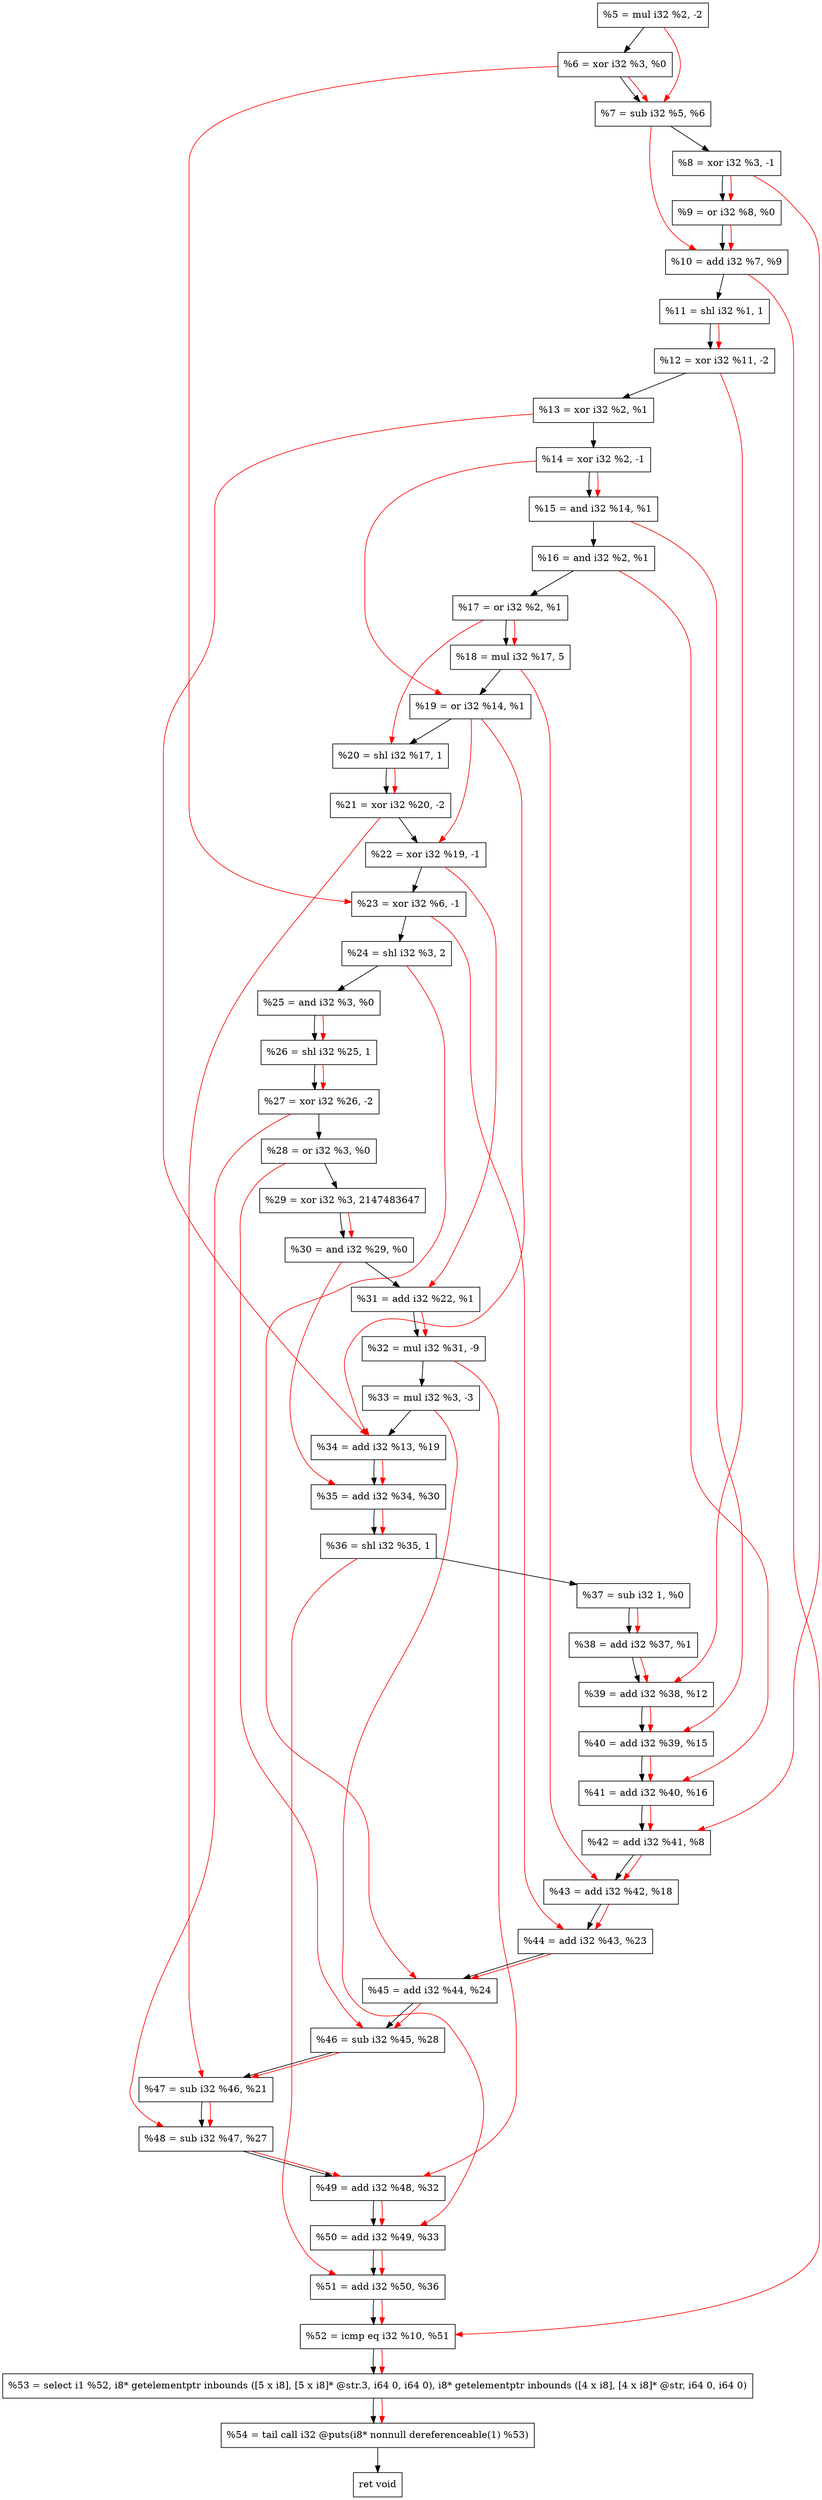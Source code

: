 digraph "DFG for'crackme' function" {
	Node0x11c7d70[shape=record, label="  %5 = mul i32 %2, -2"];
	Node0x11c7de0[shape=record, label="  %6 = xor i32 %3, %0"];
	Node0x11c7e50[shape=record, label="  %7 = sub i32 %5, %6"];
	Node0x11c7ef0[shape=record, label="  %8 = xor i32 %3, -1"];
	Node0x11c7f60[shape=record, label="  %9 = or i32 %8, %0"];
	Node0x11c7fd0[shape=record, label="  %10 = add i32 %7, %9"];
	Node0x11c8070[shape=record, label="  %11 = shl i32 %1, 1"];
	Node0x11c80e0[shape=record, label="  %12 = xor i32 %11, -2"];
	Node0x11c8150[shape=record, label="  %13 = xor i32 %2, %1"];
	Node0x11c81c0[shape=record, label="  %14 = xor i32 %2, -1"];
	Node0x11c8230[shape=record, label="  %15 = and i32 %14, %1"];
	Node0x11c82a0[shape=record, label="  %16 = and i32 %2, %1"];
	Node0x11c8310[shape=record, label="  %17 = or i32 %2, %1"];
	Node0x11c83b0[shape=record, label="  %18 = mul i32 %17, 5"];
	Node0x11c8420[shape=record, label="  %19 = or i32 %14, %1"];
	Node0x11c8490[shape=record, label="  %20 = shl i32 %17, 1"];
	Node0x11c8500[shape=record, label="  %21 = xor i32 %20, -2"];
	Node0x11c8570[shape=record, label="  %22 = xor i32 %19, -1"];
	Node0x11c85e0[shape=record, label="  %23 = xor i32 %6, -1"];
	Node0x11c8680[shape=record, label="  %24 = shl i32 %3, 2"];
	Node0x11c86f0[shape=record, label="  %25 = and i32 %3, %0"];
	Node0x11c8760[shape=record, label="  %26 = shl i32 %25, 1"];
	Node0x11c87d0[shape=record, label="  %27 = xor i32 %26, -2"];
	Node0x11c8840[shape=record, label="  %28 = or i32 %3, %0"];
	Node0x11c88e0[shape=record, label="  %29 = xor i32 %3, 2147483647"];
	Node0x11c8950[shape=record, label="  %30 = and i32 %29, %0"];
	Node0x11c89c0[shape=record, label="  %31 = add i32 %22, %1"];
	Node0x11c8a60[shape=record, label="  %32 = mul i32 %31, -9"];
	Node0x11c8d10[shape=record, label="  %33 = mul i32 %3, -3"];
	Node0x11c8d80[shape=record, label="  %34 = add i32 %13, %19"];
	Node0x11c8df0[shape=record, label="  %35 = add i32 %34, %30"];
	Node0x11c8e60[shape=record, label="  %36 = shl i32 %35, 1"];
	Node0x11c8ed0[shape=record, label="  %37 = sub i32 1, %0"];
	Node0x11c8f40[shape=record, label="  %38 = add i32 %37, %1"];
	Node0x11c8fb0[shape=record, label="  %39 = add i32 %38, %12"];
	Node0x11c9020[shape=record, label="  %40 = add i32 %39, %15"];
	Node0x11c9090[shape=record, label="  %41 = add i32 %40, %16"];
	Node0x11c9100[shape=record, label="  %42 = add i32 %41, %8"];
	Node0x11c9170[shape=record, label="  %43 = add i32 %42, %18"];
	Node0x11c91e0[shape=record, label="  %44 = add i32 %43, %23"];
	Node0x11c9250[shape=record, label="  %45 = add i32 %44, %24"];
	Node0x11c92c0[shape=record, label="  %46 = sub i32 %45, %28"];
	Node0x11c9330[shape=record, label="  %47 = sub i32 %46, %21"];
	Node0x11c93a0[shape=record, label="  %48 = sub i32 %47, %27"];
	Node0x11c9410[shape=record, label="  %49 = add i32 %48, %32"];
	Node0x11c9480[shape=record, label="  %50 = add i32 %49, %33"];
	Node0x11c94f0[shape=record, label="  %51 = add i32 %50, %36"];
	Node0x11c9560[shape=record, label="  %52 = icmp eq i32 %10, %51"];
	Node0x1168268[shape=record, label="  %53 = select i1 %52, i8* getelementptr inbounds ([5 x i8], [5 x i8]* @str.3, i64 0, i64 0), i8* getelementptr inbounds ([4 x i8], [4 x i8]* @str, i64 0, i64 0)"];
	Node0x11c9a00[shape=record, label="  %54 = tail call i32 @puts(i8* nonnull dereferenceable(1) %53)"];
	Node0x11c9a50[shape=record, label="  ret void"];
	Node0x11c7d70 -> Node0x11c7de0;
	Node0x11c7de0 -> Node0x11c7e50;
	Node0x11c7e50 -> Node0x11c7ef0;
	Node0x11c7ef0 -> Node0x11c7f60;
	Node0x11c7f60 -> Node0x11c7fd0;
	Node0x11c7fd0 -> Node0x11c8070;
	Node0x11c8070 -> Node0x11c80e0;
	Node0x11c80e0 -> Node0x11c8150;
	Node0x11c8150 -> Node0x11c81c0;
	Node0x11c81c0 -> Node0x11c8230;
	Node0x11c8230 -> Node0x11c82a0;
	Node0x11c82a0 -> Node0x11c8310;
	Node0x11c8310 -> Node0x11c83b0;
	Node0x11c83b0 -> Node0x11c8420;
	Node0x11c8420 -> Node0x11c8490;
	Node0x11c8490 -> Node0x11c8500;
	Node0x11c8500 -> Node0x11c8570;
	Node0x11c8570 -> Node0x11c85e0;
	Node0x11c85e0 -> Node0x11c8680;
	Node0x11c8680 -> Node0x11c86f0;
	Node0x11c86f0 -> Node0x11c8760;
	Node0x11c8760 -> Node0x11c87d0;
	Node0x11c87d0 -> Node0x11c8840;
	Node0x11c8840 -> Node0x11c88e0;
	Node0x11c88e0 -> Node0x11c8950;
	Node0x11c8950 -> Node0x11c89c0;
	Node0x11c89c0 -> Node0x11c8a60;
	Node0x11c8a60 -> Node0x11c8d10;
	Node0x11c8d10 -> Node0x11c8d80;
	Node0x11c8d80 -> Node0x11c8df0;
	Node0x11c8df0 -> Node0x11c8e60;
	Node0x11c8e60 -> Node0x11c8ed0;
	Node0x11c8ed0 -> Node0x11c8f40;
	Node0x11c8f40 -> Node0x11c8fb0;
	Node0x11c8fb0 -> Node0x11c9020;
	Node0x11c9020 -> Node0x11c9090;
	Node0x11c9090 -> Node0x11c9100;
	Node0x11c9100 -> Node0x11c9170;
	Node0x11c9170 -> Node0x11c91e0;
	Node0x11c91e0 -> Node0x11c9250;
	Node0x11c9250 -> Node0x11c92c0;
	Node0x11c92c0 -> Node0x11c9330;
	Node0x11c9330 -> Node0x11c93a0;
	Node0x11c93a0 -> Node0x11c9410;
	Node0x11c9410 -> Node0x11c9480;
	Node0x11c9480 -> Node0x11c94f0;
	Node0x11c94f0 -> Node0x11c9560;
	Node0x11c9560 -> Node0x1168268;
	Node0x1168268 -> Node0x11c9a00;
	Node0x11c9a00 -> Node0x11c9a50;
edge [color=red]
	Node0x11c7d70 -> Node0x11c7e50;
	Node0x11c7de0 -> Node0x11c7e50;
	Node0x11c7ef0 -> Node0x11c7f60;
	Node0x11c7e50 -> Node0x11c7fd0;
	Node0x11c7f60 -> Node0x11c7fd0;
	Node0x11c8070 -> Node0x11c80e0;
	Node0x11c81c0 -> Node0x11c8230;
	Node0x11c8310 -> Node0x11c83b0;
	Node0x11c81c0 -> Node0x11c8420;
	Node0x11c8310 -> Node0x11c8490;
	Node0x11c8490 -> Node0x11c8500;
	Node0x11c8420 -> Node0x11c8570;
	Node0x11c7de0 -> Node0x11c85e0;
	Node0x11c86f0 -> Node0x11c8760;
	Node0x11c8760 -> Node0x11c87d0;
	Node0x11c88e0 -> Node0x11c8950;
	Node0x11c8570 -> Node0x11c89c0;
	Node0x11c89c0 -> Node0x11c8a60;
	Node0x11c8150 -> Node0x11c8d80;
	Node0x11c8420 -> Node0x11c8d80;
	Node0x11c8d80 -> Node0x11c8df0;
	Node0x11c8950 -> Node0x11c8df0;
	Node0x11c8df0 -> Node0x11c8e60;
	Node0x11c8ed0 -> Node0x11c8f40;
	Node0x11c8f40 -> Node0x11c8fb0;
	Node0x11c80e0 -> Node0x11c8fb0;
	Node0x11c8fb0 -> Node0x11c9020;
	Node0x11c8230 -> Node0x11c9020;
	Node0x11c9020 -> Node0x11c9090;
	Node0x11c82a0 -> Node0x11c9090;
	Node0x11c9090 -> Node0x11c9100;
	Node0x11c7ef0 -> Node0x11c9100;
	Node0x11c9100 -> Node0x11c9170;
	Node0x11c83b0 -> Node0x11c9170;
	Node0x11c9170 -> Node0x11c91e0;
	Node0x11c85e0 -> Node0x11c91e0;
	Node0x11c91e0 -> Node0x11c9250;
	Node0x11c8680 -> Node0x11c9250;
	Node0x11c9250 -> Node0x11c92c0;
	Node0x11c8840 -> Node0x11c92c0;
	Node0x11c92c0 -> Node0x11c9330;
	Node0x11c8500 -> Node0x11c9330;
	Node0x11c9330 -> Node0x11c93a0;
	Node0x11c87d0 -> Node0x11c93a0;
	Node0x11c93a0 -> Node0x11c9410;
	Node0x11c8a60 -> Node0x11c9410;
	Node0x11c9410 -> Node0x11c9480;
	Node0x11c8d10 -> Node0x11c9480;
	Node0x11c9480 -> Node0x11c94f0;
	Node0x11c8e60 -> Node0x11c94f0;
	Node0x11c7fd0 -> Node0x11c9560;
	Node0x11c94f0 -> Node0x11c9560;
	Node0x11c9560 -> Node0x1168268;
	Node0x1168268 -> Node0x11c9a00;
}
